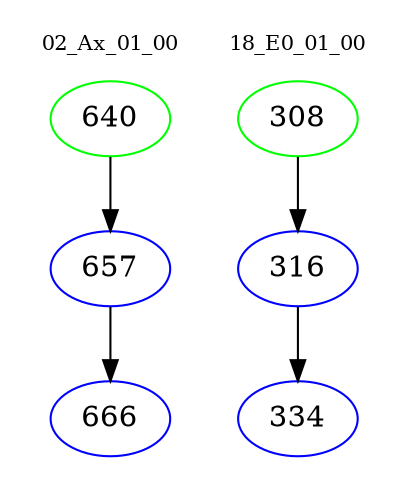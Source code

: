 digraph{
subgraph cluster_0 {
color = white
label = "02_Ax_01_00";
fontsize=10;
T0_640 [label="640", color="green"]
T0_640 -> T0_657 [color="black"]
T0_657 [label="657", color="blue"]
T0_657 -> T0_666 [color="black"]
T0_666 [label="666", color="blue"]
}
subgraph cluster_1 {
color = white
label = "18_E0_01_00";
fontsize=10;
T1_308 [label="308", color="green"]
T1_308 -> T1_316 [color="black"]
T1_316 [label="316", color="blue"]
T1_316 -> T1_334 [color="black"]
T1_334 [label="334", color="blue"]
}
}
